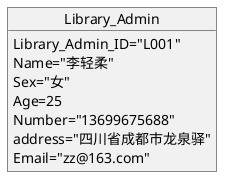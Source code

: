 @startuml
object Library_Admin {
  Library_Admin_ID="L001"
  Name="李轻柔"
  Sex="女"
  Age=25
  Number="13699675688"
  address="四川省成都市龙泉驿"
  Email="zz@163.com"
}
@enduml